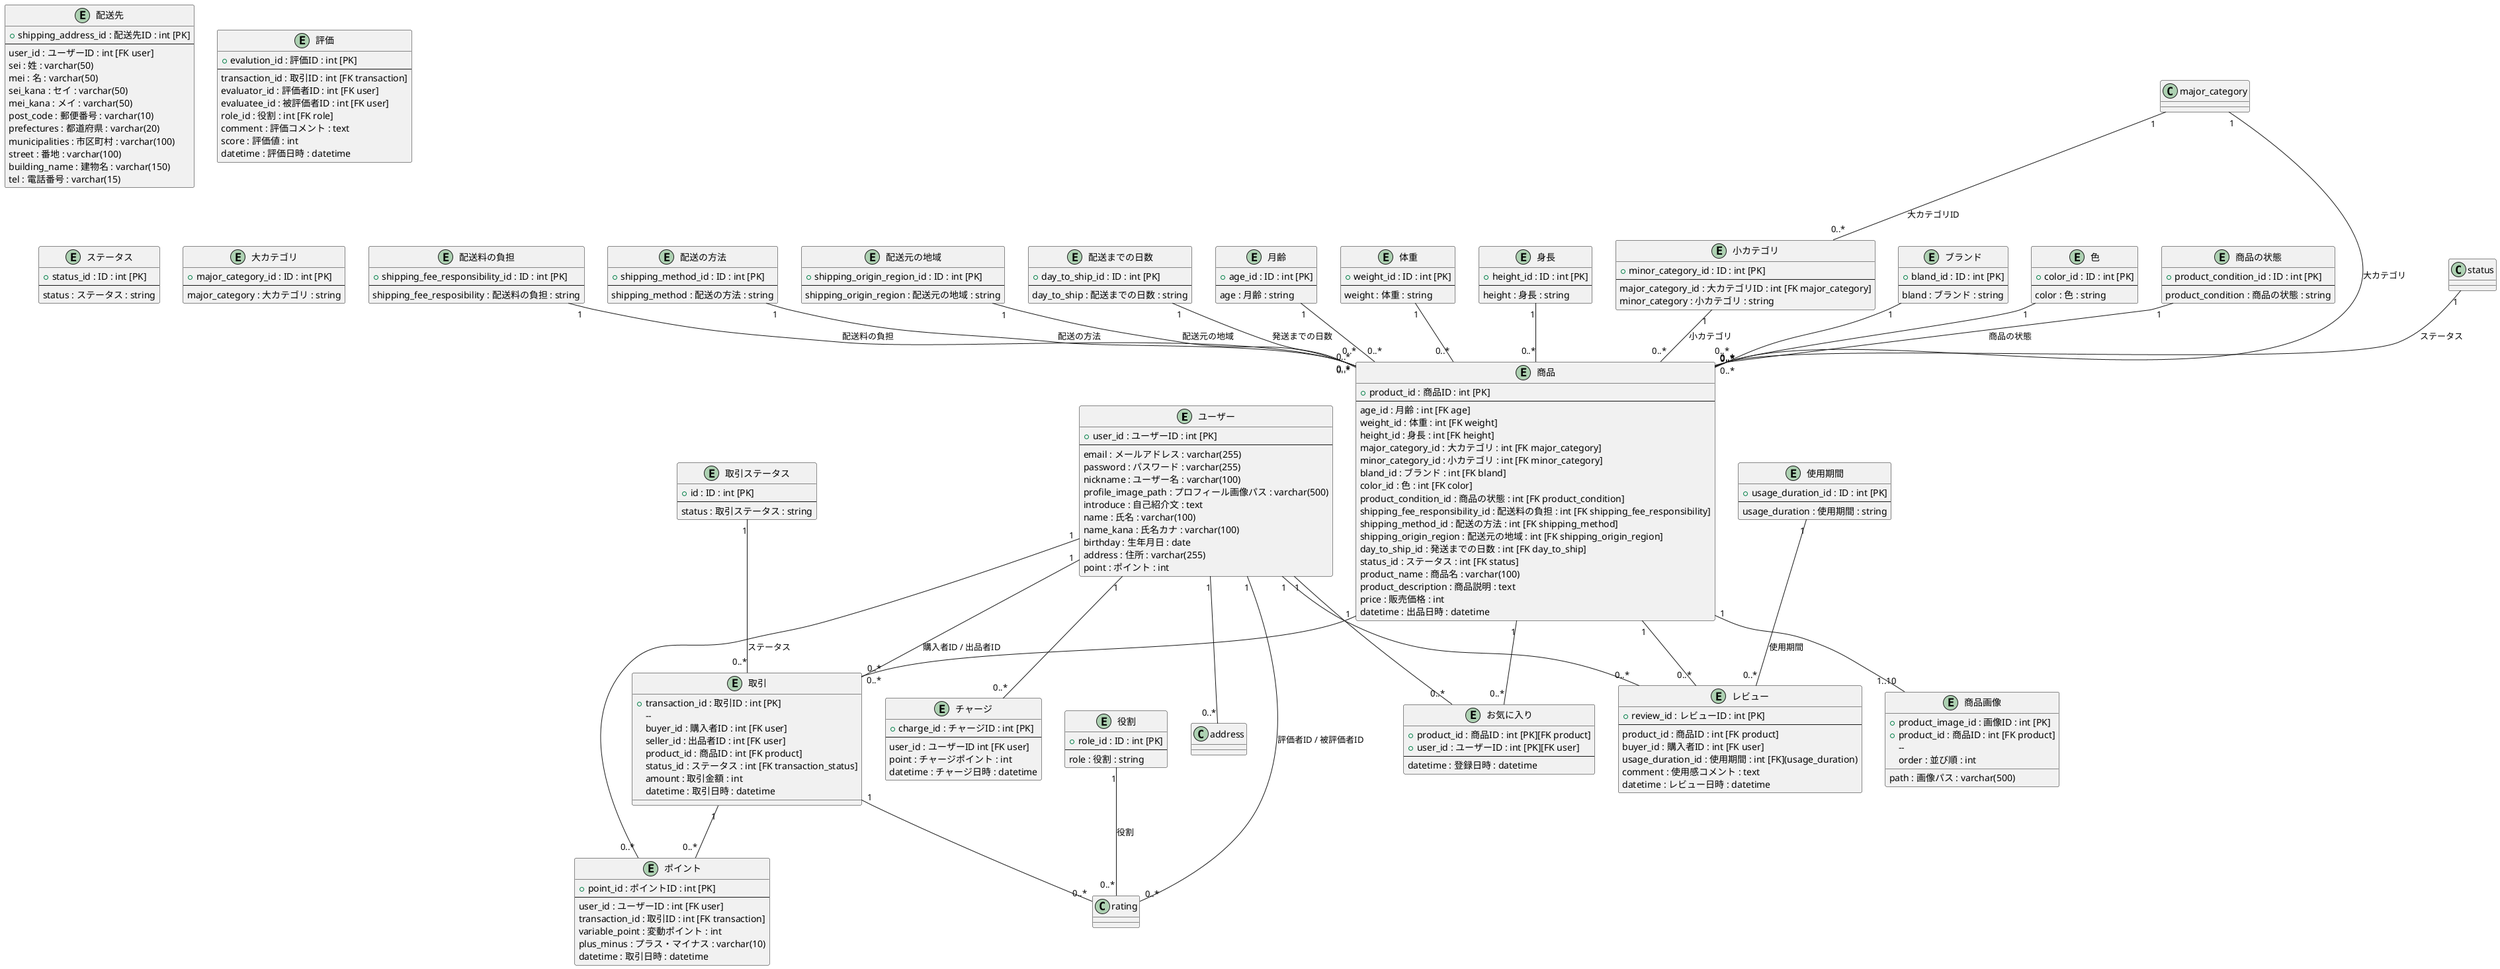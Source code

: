@startuml

entity "ユーザー" as user {
  + user_id : ユーザーID : int [PK]
  --
  email : メールアドレス : varchar(255)
  password : パスワード : varchar(255)
  nickname : ユーザー名 : varchar(100)
  profile_image_path : プロフィール画像パス : varchar(500)
  introduce : 自己紹介文 : text
  name : 氏名 : varchar(100)
  name_kana : 氏名カナ : varchar(100)
  birthday : 生年月日 : date
  address : 住所 : varchar(255)
  point : ポイント : int
}

entity "配送先" as shipping_address {
  + shipping_address_id : 配送先ID : int [PK]
  --
  user_id : ユーザーID : int [FK user]
  sei : 姓 : varchar(50)
  mei : 名 : varchar(50)
  sei_kana : セイ : varchar(50)
  mei_kana : メイ : varchar(50)
  post_code : 郵便番号 : varchar(10)
  prefectures : 都道府県 : varchar(20)
  municipalities : 市区町村 : varchar(100)
  street : 番地 : varchar(100)
  building_name : 建物名 : varchar(150)
  tel : 電話番号 : varchar(15)
}

entity "取引" as transaction {
  + transaction_id : 取引ID : int [PK]
  -- 
  buyer_id : 購入者ID : int [FK user]
  seller_id : 出品者ID : int [FK user]
  product_id : 商品ID : int [FK product]
  status_id : ステータス : int [FK transaction_status]
  amount : 取引金額 : int
  datetime : 取引日時 : datetime
}

entity "ポイント" as point {
  + point_id : ポイントID : int [PK]
  --
  user_id : ユーザーID : int [FK user]
  transaction_id : 取引ID : int [FK transaction]
  variable_point : 変動ポイント : int
  plus_minus : プラス・マイナス : varchar(10)
  datetime : 取引日時 : datetime
}

entity "お気に入り" as favorite {
  + product_id : 商品ID : int [PK][FK product]
  + user_id : ユーザーID : int [PK][FK user]
  --
  datetime : 登録日時 : datetime
}

entity "取引ステータス" as transaction_status {
  + id : ID : int [PK]
  --
  status : 取引ステータス : string
}

entity "チャージ" as charge {
  + charge_id : チャージID : int [PK]
  --
  user_id : ユーザーID int [FK user]
  point : チャージポイント : int
  datetime : チャージ日時 : datetime
}

entity "レビュー" as review {
  + review_id : レビューID : int [PK]
  --
  product_id : 商品ID : int [FK product]
  buyer_id : 購入者ID : int [FK user]
  usage_duration_id : 使用期間 : int [FK](usage_duration)
  comment : 使用感コメント : text
  datetime : レビュー日時 : datetime
}

entity "商品" as product {
  + product_id : 商品ID : int [PK]
  --
  age_id : 月齢 : int [FK age]
  weight_id : 体重 : int [FK weight]
  height_id : 身長 : int [FK height]
  major_category_id : 大カテゴリ : int [FK major_category]
  minor_category_id : 小カテゴリ : int [FK minor_category]
  bland_id : ブランド : int [FK bland]
  color_id : 色 : int [FK color]
  product_condition_id : 商品の状態 : int [FK product_condition]
  shipping_fee_responsibility_id : 配送料の負担 : int [FK shipping_fee_responsibility]
  shipping_method_id : 配送の方法 : int [FK shipping_method]
  shipping_origin_region : 配送元の地域 : int [FK shipping_origin_region]
  day_to_ship_id : 発送までの日数 : int [FK day_to_ship]
  status_id : ステータス : int [FK status]
  product_name : 商品名 : varchar(100)
  product_description : 商品説明 : text
  price : 販売価格 : int
  datetime : 出品日時 : datetime
}

entity "商品画像" as product_image {
  + product_image_id : 画像ID : int [PK]
  + product_id : 商品ID : int [FK product]
  -- 
  path : 画像パス : varchar(500)
  order : 並び順 : int
}

entity "評価" as evaluation {
  + evalution_id : 評価ID : int [PK]
  --
  transaction_id : 取引ID : int [FK transaction]
  evaluator_id : 評価者ID : int [FK user]
  evaluatee_id : 被評価者ID : int [FK user]
  role_id : 役割 : int [FK role]
  comment : 評価コメント : text
  score : 評価値 : int
  datetime : 評価日時 : datetime
}

entity "配送料の負担" as shipping_fee_responsibility {
  + shipping_fee_responsibility_id : ID : int [PK]
  --
  shipping_fee_resposibility : 配送料の負担 : string
}

entity "配送の方法" as shipping_method {
  + shipping_method_id : ID : int [PK]
  --
  shipping_method : 配送の方法 : string
}

entity "配送元の地域" as shipping_origin_region {
  + shipping_origin_region_id : ID : int [PK]
  --
  shipping_origin_region : 配送元の地域 : string
}

entity "配送までの日数" as day_to_ship {
  + day_to_ship_id : ID : int [PK]
  --
  day_to_ship : 配送までの日数 : string
}

entity "ステータス" {
  + status_id : ID : int [PK]
  --
  status : ステータス : string
}

entity "役割" as role {
  + role_id : ID : int [PK]
  --
  role : 役割 : string
}

entity "月齢" as age {
  + age_id : ID : int [PK]
  --
  age : 月齢 : string
}

entity "体重" as weight {
  + weight_id : ID : int [PK]
  --
  weight : 体重 : string
}

entity "身長" as height {
  + height_id : ID : int [PK]
  --
  height : 身長 : string
}

entity "大カテゴリ" {
  + major_category_id : ID : int [PK]
  --
  major_category : 大カテゴリ : string
}

entity "小カテゴリ" as minor_category {
  + minor_category_id : ID : int [PK]
  --
  major_category_id : 大カテゴリID : int [FK major_category]
  minor_category : 小カテゴリ : string
}

entity "ブランド" as bland {
  + bland_id : ID : int [PK]
  --
  bland : ブランド : string
}

entity "色" as color {
  + color_id : ID : int [PK]
  --
  color : 色 : string
}

entity "商品の状態" as product_condition {
  + product_condition_id : ID : int [PK]
  --
  product_condition : 商品の状態 : string
}

entity "使用期間" as usage_duration {
  + usage_duration_id : ID : int [PK]
  --
  usage_duration : 使用期間 : string
}

user "1" -- "0..*" address
user "1" -- "0..*" transaction : 購入者ID / 出品者ID
product "1" -- "0..*" transaction
transaction_status "1" -- "0..*" transaction : ステータス
user "1" -- "0..*" point
transaction "1" -- "0..*" point
product "1" -- "0..*" favorite
product "1" -- "1..10" product_image
user "1" -- "0..*" favorite
user "1" -- "0..*" charge
product "1" -- "0..*" review
user "1" -- "0..*" review
age "1" -- "0..*" product
weight "1" -- "0..*" product
height "1" -- "0..*" product
major_category "1" -- "0..*" product : 大カテゴリ
minor_category "1" -- "0..*" product : 小カテゴリ
bland "1" -- "0..*" product
color "1" -- "0..*" product
product_condition "1" -- "0..*" product : 商品の状態
shipping_fee_responsibility "1" -- "0..*" product : 配送料の負担
shipping_method "1" -- "0..*" product : 配送の方法
shipping_origin_region "1" -- "0..*" product : 配送元の地域
day_to_ship "1" -- "0..*" product : 発送までの日数
status "1" -- "0..*" product : ステータス
transaction "1" -- "0..*" rating
user "1" -- "0..*" rating : 評価者ID / 被評価者ID
role "1" -- "0..*" rating : 役割
major_category "1" -- "0..*" minor_category : 大カテゴリID
usage_duration "1" -- "0..*" review : 使用期間
@enduml
